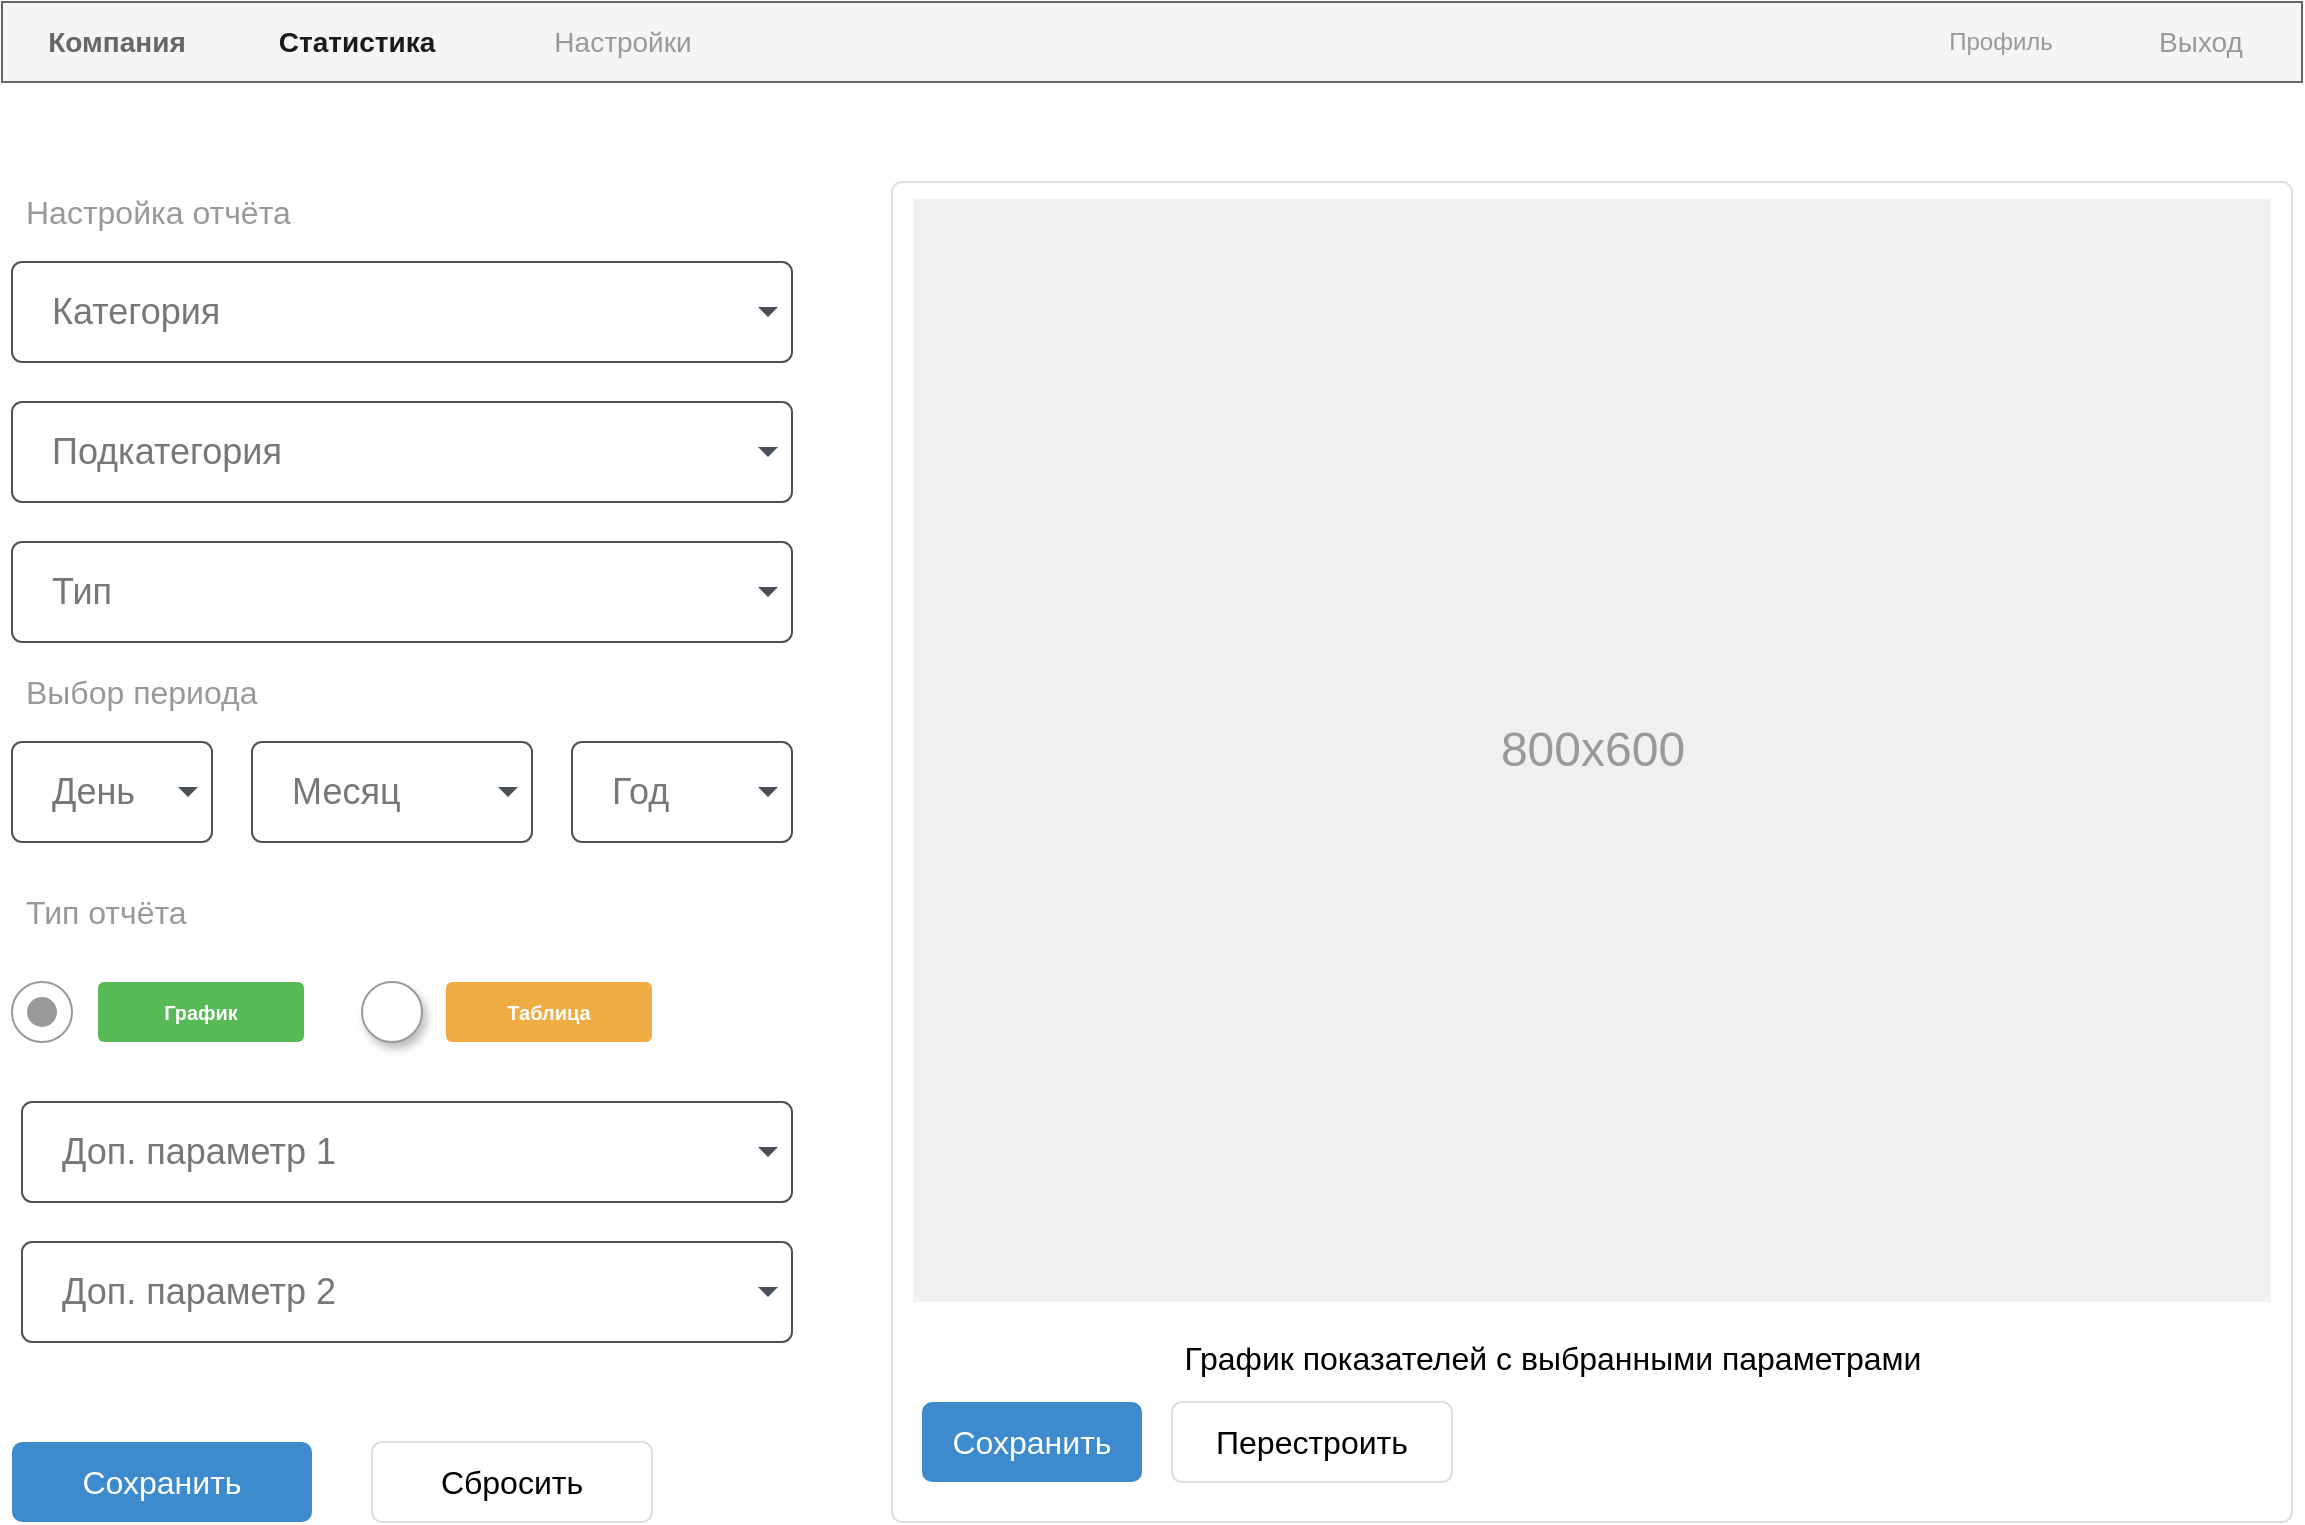 <mxfile version="21.6.8" type="device">
  <diagram name="Page-1" id="c9db0220-8083-56f3-ca83-edcdcd058819">
    <mxGraphModel dx="1562" dy="830" grid="1" gridSize="10" guides="1" tooltips="1" connect="1" arrows="1" fold="1" page="1" pageScale="1.5" pageWidth="826" pageHeight="1169" background="none" math="0" shadow="0">
      <root>
        <mxCell id="0" style=";html=1;" />
        <mxCell id="1" style=";html=1;" parent="0" />
        <mxCell id="3d76a8aef4d5c911-1" value="" style="html=1;shadow=0;dashed=0;shape=mxgraph.bootstrap.rect;fillColor=#f5f5f5;strokeColor=#666666;whiteSpace=wrap;rounded=0;fontSize=12;fontColor=#333333;align=center;" parent="1" vertex="1">
          <mxGeometry x="35" y="40" width="1150" height="40" as="geometry" />
        </mxCell>
        <mxCell id="3d76a8aef4d5c911-2" value="&lt;b style=&quot;&quot;&gt;&lt;font color=&quot;#666666&quot;&gt;Компания&lt;/font&gt;&lt;/b&gt;" style="html=1;shadow=0;dashed=0;fillColor=none;strokeColor=none;shape=mxgraph.bootstrap.rect;fontColor=#999999;fontSize=14;whiteSpace=wrap;" parent="3d76a8aef4d5c911-1" vertex="1">
          <mxGeometry width="115" height="40" as="geometry" />
        </mxCell>
        <mxCell id="3d76a8aef4d5c911-7" value="&lt;font size=&quot;1&quot; color=&quot;#1a1a1a&quot;&gt;&lt;b style=&quot;font-size: 14px;&quot;&gt;Статистика&lt;/b&gt;&lt;/font&gt;" style="html=1;shadow=0;dashed=0;fillColor=none;strokeColor=none;shape=mxgraph.bootstrap.rect;fontColor=#999999;whiteSpace=wrap;" parent="3d76a8aef4d5c911-1" vertex="1">
          <mxGeometry x="120" width="115" height="40" as="geometry" />
        </mxCell>
        <mxCell id="3d76a8aef4d5c911-8" value="&lt;font style=&quot;font-size: 14px;&quot;&gt;Настройки&lt;/font&gt;" style="html=1;shadow=0;dashed=0;fillColor=none;strokeColor=none;shape=mxgraph.bootstrap.rect;fontColor=#999999;whiteSpace=wrap;" parent="3d76a8aef4d5c911-1" vertex="1">
          <mxGeometry x="260" width="100.625" height="40" as="geometry" />
        </mxCell>
        <mxCell id="3d76a8aef4d5c911-9" value="Профиль" style="html=1;shadow=0;dashed=0;fillColor=none;strokeColor=none;shape=mxgraph.bootstrap.rect;fontColor=#999999;whiteSpace=wrap;" parent="3d76a8aef4d5c911-1" vertex="1">
          <mxGeometry x="948.75" width="100.625" height="40" as="geometry" />
        </mxCell>
        <mxCell id="3d76a8aef4d5c911-10" value="&lt;span style=&quot;font-size: 14px;&quot;&gt;Выход&lt;/span&gt;" style="html=1;shadow=0;dashed=0;fillColor=none;strokeColor=none;shape=mxgraph.bootstrap.rect;fontColor=#999999;whiteSpace=wrap;" parent="3d76a8aef4d5c911-1" vertex="1">
          <mxGeometry x="1049.375" width="100.625" height="40" as="geometry" />
        </mxCell>
        <mxCell id="3d76a8aef4d5c911-41" value="" style="shape=ellipse;dashed=0;strokeColor=#999999;fillColor=#ffffff;html=1;rounded=0;shadow=1;fontSize=12;fontColor=#000000;align=center;" parent="1" vertex="1">
          <mxGeometry x="215" y="530" width="30" height="30" as="geometry" />
        </mxCell>
        <mxCell id="3d76a8aef4d5c911-42" value="График" style="html=1;shadow=0;dashed=0;shape=mxgraph.bootstrap.rrect;align=center;rSize=3;strokeColor=none;fillColor=#58B957;fontColor=#ffffff;fontStyle=1;fontSize=10;whiteSpace=wrap;rounded=0;" parent="1" vertex="1">
          <mxGeometry x="83" y="530" width="103" height="30" as="geometry" />
        </mxCell>
        <mxCell id="3d76a8aef4d5c911-43" value="" style="html=1;shadow=0;dashed=0;shape=mxgraph.bootstrap.radioButton;strokeColor=#999999;fillColor=#ffffff;rounded=0;fontSize=12;fontColor=#000000;align=center;" parent="1" vertex="1">
          <mxGeometry x="40" y="530" width="30" height="30" as="geometry" />
        </mxCell>
        <mxCell id="3d76a8aef4d5c911-46" value="Таблица" style="html=1;shadow=0;dashed=0;shape=mxgraph.bootstrap.rrect;align=center;rSize=3;strokeColor=none;fillColor=#EFAC43;fontColor=#ffffff;fontStyle=1;fontSize=10;whiteSpace=wrap;rounded=0;" parent="1" vertex="1">
          <mxGeometry x="257" y="530" width="103" height="30" as="geometry" />
        </mxCell>
        <mxCell id="3d76a8aef4d5c911-51" value="Сохранить" style="html=1;shadow=0;dashed=0;shape=mxgraph.bootstrap.rrect;align=center;rSize=5;strokeColor=none;fillColor=#3D8BCD;fontColor=#ffffff;fontSize=16;whiteSpace=wrap;rounded=0;" parent="1" vertex="1">
          <mxGeometry x="40" y="760" width="150" height="40" as="geometry" />
        </mxCell>
        <mxCell id="3d76a8aef4d5c911-52" value="Сбросить" style="html=1;shadow=0;dashed=0;shape=mxgraph.bootstrap.rrect;align=center;rSize=5;strokeColor=#dddddd;fontSize=16;whiteSpace=wrap;rounded=0;" parent="1" vertex="1">
          <mxGeometry x="220" y="760" width="140" height="40" as="geometry" />
        </mxCell>
        <mxCell id="3d76a8aef4d5c911-54" value="" style="html=1;shadow=0;dashed=0;shape=mxgraph.bootstrap.rrect;rSize=5;strokeColor=#dddddd;rounded=0;fontSize=12;align=center;" parent="1" vertex="1">
          <mxGeometry x="480" y="130" width="700" height="670" as="geometry" />
        </mxCell>
        <mxCell id="3d76a8aef4d5c911-55" value="800x600" style="shape=rect;fontSize=24;fillColor=#f0f0f0;strokeColor=none;fontColor=#999999;whiteSpace=wrap;" parent="3d76a8aef4d5c911-54" vertex="1">
          <mxGeometry x="10.6" y="8.38" width="678.79" height="551.62" as="geometry" />
        </mxCell>
        <mxCell id="3d76a8aef4d5c911-56" value="&lt;font style=&quot;font-size: 16px;&quot;&gt;График показателей с выбранными параметрами&lt;/font&gt;" style="html=1;shadow=0;dashed=0;shape=mxgraph.bootstrap.anchor;fontSize=26;align=center;whiteSpace=wrap;" parent="3d76a8aef4d5c911-54" vertex="1">
          <mxGeometry x="10.6" y="570" width="639.4" height="30.09" as="geometry" />
        </mxCell>
        <mxCell id="3d76a8aef4d5c911-58" value="Сохранить" style="html=1;shadow=0;dashed=0;shape=mxgraph.bootstrap.rrect;rSize=5;fontSize=16;fillColor=#3D8BCD;strokeColor=none;fontColor=#ffffff;whiteSpace=wrap;" parent="3d76a8aef4d5c911-54" vertex="1">
          <mxGeometry y="1" width="110" height="40" relative="1" as="geometry">
            <mxPoint x="15" y="-60" as="offset" />
          </mxGeometry>
        </mxCell>
        <mxCell id="3d76a8aef4d5c911-59" value="Перестроить" style="html=1;shadow=0;dashed=0;shape=mxgraph.bootstrap.rrect;rSize=5;fontSize=16;strokeColor=#dddddd;whiteSpace=wrap;" parent="3d76a8aef4d5c911-54" vertex="1">
          <mxGeometry y="1" width="140" height="40" relative="1" as="geometry">
            <mxPoint x="140" y="-60" as="offset" />
          </mxGeometry>
        </mxCell>
        <mxCell id="MzVzllAdzUuHEHE3z-qb-1" value="Категория" style="html=1;shadow=0;dashed=0;shape=mxgraph.bootstrap.rrect;rSize=5;strokeColor=#505050;strokeWidth=1;fillColor=#ffffff;fontColor=#777777;whiteSpace=wrap;align=left;verticalAlign=middle;fontStyle=0;fontSize=18;spacing=20;" vertex="1" parent="1">
          <mxGeometry x="40" y="170" width="390" height="50" as="geometry" />
        </mxCell>
        <mxCell id="MzVzllAdzUuHEHE3z-qb-2" value="" style="shape=triangle;direction=south;fillColor=#495057;strokeColor=none;perimeter=none;" vertex="1" parent="MzVzllAdzUuHEHE3z-qb-1">
          <mxGeometry x="1" y="0.5" width="10" height="5" relative="1" as="geometry">
            <mxPoint x="-17" y="-2.5" as="offset" />
          </mxGeometry>
        </mxCell>
        <mxCell id="MzVzllAdzUuHEHE3z-qb-3" value="Подкатегория" style="html=1;shadow=0;dashed=0;shape=mxgraph.bootstrap.rrect;rSize=5;strokeColor=#505050;strokeWidth=1;fillColor=#ffffff;fontColor=#777777;whiteSpace=wrap;align=left;verticalAlign=middle;fontStyle=0;fontSize=18;spacing=20;" vertex="1" parent="1">
          <mxGeometry x="40" y="240" width="390" height="50" as="geometry" />
        </mxCell>
        <mxCell id="MzVzllAdzUuHEHE3z-qb-4" value="" style="shape=triangle;direction=south;fillColor=#495057;strokeColor=none;perimeter=none;" vertex="1" parent="MzVzllAdzUuHEHE3z-qb-3">
          <mxGeometry x="1" y="0.5" width="10" height="5" relative="1" as="geometry">
            <mxPoint x="-17" y="-2.5" as="offset" />
          </mxGeometry>
        </mxCell>
        <mxCell id="MzVzllAdzUuHEHE3z-qb-5" value="Тип" style="html=1;shadow=0;dashed=0;shape=mxgraph.bootstrap.rrect;rSize=5;strokeColor=#505050;strokeWidth=1;fillColor=#ffffff;fontColor=#777777;whiteSpace=wrap;align=left;verticalAlign=middle;fontStyle=0;fontSize=18;spacing=20;" vertex="1" parent="1">
          <mxGeometry x="40" y="310" width="390" height="50" as="geometry" />
        </mxCell>
        <mxCell id="MzVzllAdzUuHEHE3z-qb-6" value="" style="shape=triangle;direction=south;fillColor=#495057;strokeColor=none;perimeter=none;" vertex="1" parent="MzVzllAdzUuHEHE3z-qb-5">
          <mxGeometry x="1" y="0.5" width="10" height="5" relative="1" as="geometry">
            <mxPoint x="-17" y="-2.5" as="offset" />
          </mxGeometry>
        </mxCell>
        <mxCell id="MzVzllAdzUuHEHE3z-qb-11" value="&lt;font style=&quot;font-size: 16px;&quot;&gt;Настройка отчёта&lt;/font&gt;" style="html=1;shadow=0;dashed=0;shape=mxgraph.bootstrap.rect;strokeColor=none;fillColor=none;fontColor=#999999;align=left;spacingLeft=5;whiteSpace=wrap;rounded=0;" vertex="1" parent="1">
          <mxGeometry x="40" y="130" width="320" height="30" as="geometry" />
        </mxCell>
        <mxCell id="MzVzllAdzUuHEHE3z-qb-12" value="День" style="html=1;shadow=0;dashed=0;shape=mxgraph.bootstrap.rrect;rSize=5;strokeColor=#505050;strokeWidth=1;fillColor=#ffffff;fontColor=#777777;whiteSpace=wrap;align=left;verticalAlign=middle;fontStyle=0;fontSize=18;spacing=20;" vertex="1" parent="1">
          <mxGeometry x="40" y="410" width="100" height="50" as="geometry" />
        </mxCell>
        <mxCell id="MzVzllAdzUuHEHE3z-qb-13" value="" style="shape=triangle;direction=south;fillColor=#495057;strokeColor=none;perimeter=none;" vertex="1" parent="MzVzllAdzUuHEHE3z-qb-12">
          <mxGeometry x="1" y="0.5" width="10" height="5" relative="1" as="geometry">
            <mxPoint x="-17" y="-2.5" as="offset" />
          </mxGeometry>
        </mxCell>
        <mxCell id="MzVzllAdzUuHEHE3z-qb-16" value="Месяц" style="html=1;shadow=0;dashed=0;shape=mxgraph.bootstrap.rrect;rSize=5;strokeColor=#505050;strokeWidth=1;fillColor=#ffffff;fontColor=#777777;whiteSpace=wrap;align=left;verticalAlign=middle;fontStyle=0;fontSize=18;spacing=20;" vertex="1" parent="1">
          <mxGeometry x="160" y="410" width="140" height="50" as="geometry" />
        </mxCell>
        <mxCell id="MzVzllAdzUuHEHE3z-qb-17" value="" style="shape=triangle;direction=south;fillColor=#495057;strokeColor=none;perimeter=none;" vertex="1" parent="MzVzllAdzUuHEHE3z-qb-16">
          <mxGeometry x="1" y="0.5" width="10" height="5" relative="1" as="geometry">
            <mxPoint x="-17" y="-2.5" as="offset" />
          </mxGeometry>
        </mxCell>
        <mxCell id="MzVzllAdzUuHEHE3z-qb-18" value="Год" style="html=1;shadow=0;dashed=0;shape=mxgraph.bootstrap.rrect;rSize=5;strokeColor=#505050;strokeWidth=1;fillColor=#ffffff;fontColor=#777777;whiteSpace=wrap;align=left;verticalAlign=middle;fontStyle=0;fontSize=18;spacing=20;" vertex="1" parent="1">
          <mxGeometry x="320" y="410" width="110" height="50" as="geometry" />
        </mxCell>
        <mxCell id="MzVzllAdzUuHEHE3z-qb-19" value="" style="shape=triangle;direction=south;fillColor=#495057;strokeColor=none;perimeter=none;" vertex="1" parent="MzVzllAdzUuHEHE3z-qb-18">
          <mxGeometry x="1" y="0.5" width="10" height="5" relative="1" as="geometry">
            <mxPoint x="-17" y="-2.5" as="offset" />
          </mxGeometry>
        </mxCell>
        <mxCell id="MzVzllAdzUuHEHE3z-qb-20" value="&lt;font style=&quot;font-size: 16px;&quot;&gt;Выбор периода&lt;/font&gt;" style="html=1;shadow=0;dashed=0;shape=mxgraph.bootstrap.rect;strokeColor=none;fillColor=none;fontColor=#999999;align=left;spacingLeft=5;whiteSpace=wrap;rounded=0;" vertex="1" parent="1">
          <mxGeometry x="40" y="370" width="320" height="30" as="geometry" />
        </mxCell>
        <mxCell id="MzVzllAdzUuHEHE3z-qb-21" value="&lt;span style=&quot;font-size: 16px;&quot;&gt;Тип отчёта&lt;/span&gt;" style="html=1;shadow=0;dashed=0;shape=mxgraph.bootstrap.rect;strokeColor=none;fillColor=none;fontColor=#999999;align=left;spacingLeft=5;whiteSpace=wrap;rounded=0;" vertex="1" parent="1">
          <mxGeometry x="40" y="480" width="120" height="30" as="geometry" />
        </mxCell>
        <mxCell id="MzVzllAdzUuHEHE3z-qb-22" value="Доп. параметр 1" style="html=1;shadow=0;dashed=0;shape=mxgraph.bootstrap.rrect;rSize=5;strokeColor=#505050;strokeWidth=1;fillColor=#ffffff;fontColor=#777777;whiteSpace=wrap;align=left;verticalAlign=middle;fontStyle=0;fontSize=18;spacing=20;" vertex="1" parent="1">
          <mxGeometry x="45" y="590" width="385" height="50" as="geometry" />
        </mxCell>
        <mxCell id="MzVzllAdzUuHEHE3z-qb-23" value="" style="shape=triangle;direction=south;fillColor=#495057;strokeColor=none;perimeter=none;" vertex="1" parent="MzVzllAdzUuHEHE3z-qb-22">
          <mxGeometry x="1" y="0.5" width="10" height="5" relative="1" as="geometry">
            <mxPoint x="-17" y="-2.5" as="offset" />
          </mxGeometry>
        </mxCell>
        <mxCell id="MzVzllAdzUuHEHE3z-qb-24" value="Доп. параметр 2" style="html=1;shadow=0;dashed=0;shape=mxgraph.bootstrap.rrect;rSize=5;strokeColor=#505050;strokeWidth=1;fillColor=#ffffff;fontColor=#777777;whiteSpace=wrap;align=left;verticalAlign=middle;fontStyle=0;fontSize=18;spacing=20;" vertex="1" parent="1">
          <mxGeometry x="45" y="660" width="385" height="50" as="geometry" />
        </mxCell>
        <mxCell id="MzVzllAdzUuHEHE3z-qb-25" value="" style="shape=triangle;direction=south;fillColor=#495057;strokeColor=none;perimeter=none;" vertex="1" parent="MzVzllAdzUuHEHE3z-qb-24">
          <mxGeometry x="1" y="0.5" width="10" height="5" relative="1" as="geometry">
            <mxPoint x="-17" y="-2.5" as="offset" />
          </mxGeometry>
        </mxCell>
      </root>
    </mxGraphModel>
  </diagram>
</mxfile>
